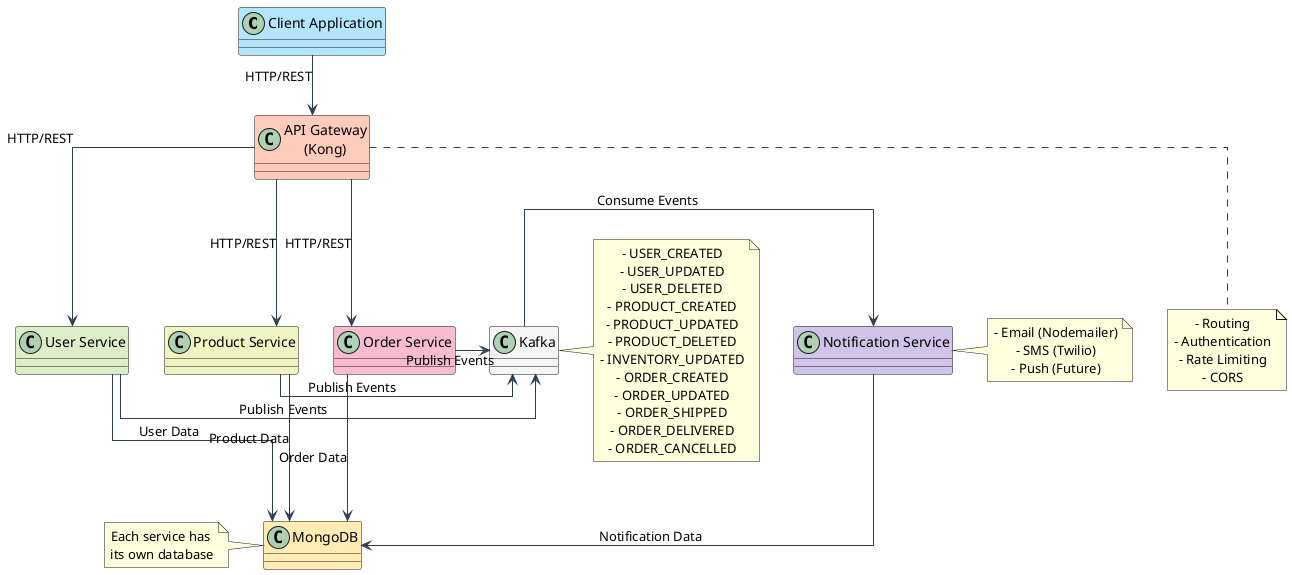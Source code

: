 @startuml Microservices Architecture

skinparam {
  defaultTextAlignment center
  shadowing false
  ArrowColor #2C3E50
  ComponentStyle uml2
  linetype ortho
}

!define RECTANGLE class

' Components
RECTANGLE "Client Application" as client #B3E5FC
RECTANGLE "API Gateway\n(Kong)" as gateway #FFCCBC
RECTANGLE "User Service" as user_service #DCEDC8
RECTANGLE "Product Service" as product_service #F0F4C3
RECTANGLE "Order Service" as order_service #F8BBD0
RECTANGLE "Notification Service" as notification_service #D1C4E9
RECTANGLE "MongoDB" as mongodb #FFECB3
RECTANGLE "Kafka" as kafka #F5F5F5

' Connections
client -down-> gateway : HTTP/REST
gateway -down-> user_service : HTTP/REST
gateway -down-> product_service : HTTP/REST
gateway -down-> order_service : HTTP/REST

user_service -right-> kafka : Publish Events
product_service -right-> kafka : Publish Events
order_service -right-> kafka : Publish Events
kafka -right-> notification_service : Consume Events

user_service -down-> mongodb : User Data
product_service -down-> mongodb : Product Data
order_service -down-> mongodb : Order Data
notification_service -down-> mongodb : Notification Data

' Notes
note right of kafka
  - USER_CREATED
  - USER_UPDATED
  - USER_DELETED
  - PRODUCT_CREATED
  - PRODUCT_UPDATED
  - PRODUCT_DELETED
  - INVENTORY_UPDATED
  - ORDER_CREATED
  - ORDER_UPDATED
  - ORDER_SHIPPED
  - ORDER_DELIVERED
  - ORDER_CANCELLED
end note

note right of notification_service
  - Email (Nodemailer)
  - SMS (Twilio)
  - Push (Future)
end note

note left of mongodb
  Each service has 
  its own database
end note

note bottom of gateway
  - Routing
  - Authentication
  - Rate Limiting
  - CORS
end note

@enduml 